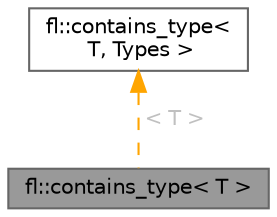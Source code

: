 digraph "fl::contains_type&lt; T &gt;"
{
 // INTERACTIVE_SVG=YES
 // LATEX_PDF_SIZE
  bgcolor="transparent";
  edge [fontname=Helvetica,fontsize=10,labelfontname=Helvetica,labelfontsize=10];
  node [fontname=Helvetica,fontsize=10,shape=box,height=0.2,width=0.4];
  Node1 [id="Node000001",label="fl::contains_type\< T \>",height=0.2,width=0.4,color="gray40", fillcolor="grey60", style="filled", fontcolor="black",tooltip=" "];
  Node2 -> Node1 [id="edge1_Node000001_Node000002",dir="back",color="orange",style="dashed",tooltip=" ",label=" \< T \>",fontcolor="grey" ];
  Node2 [id="Node000002",label="fl::contains_type\<\l T, Types \>",height=0.2,width=0.4,color="gray40", fillcolor="white", style="filled",URL="$d4/d36/namespacefl.html#d5/d42/structfl_1_1contains__type",tooltip=" "];
}
